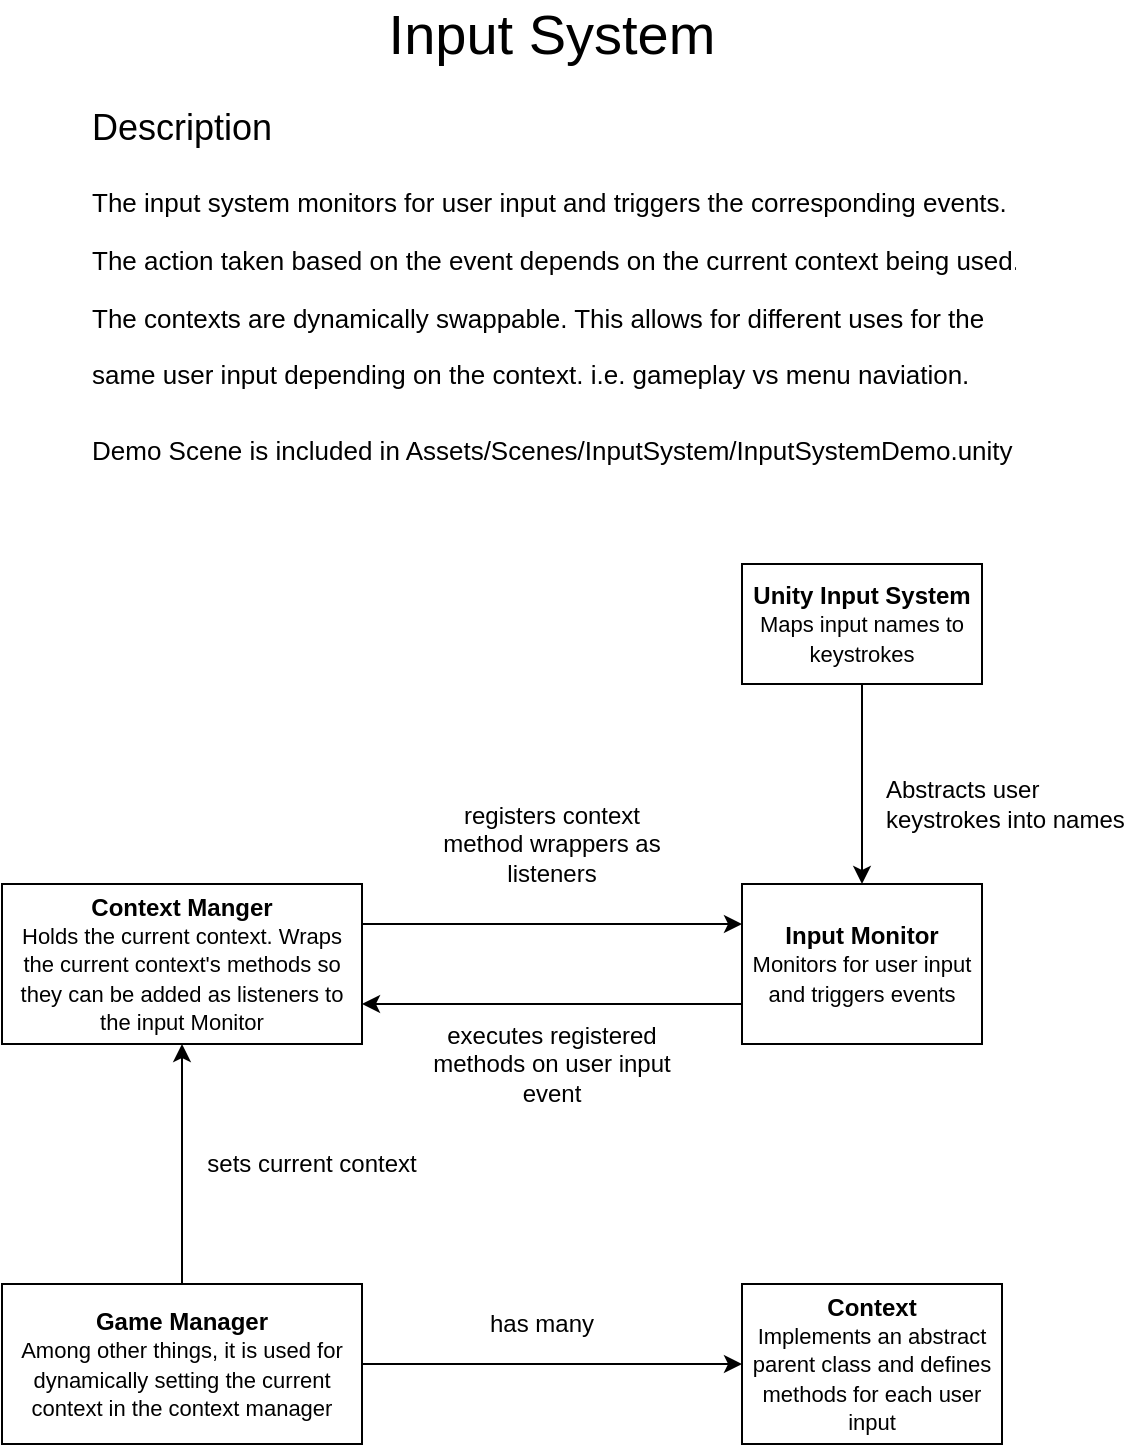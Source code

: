 <mxfile version="12.9.13" type="device"><diagram id="vDbRotYP-Z-mw8ITTHCB" name="Page-1"><mxGraphModel dx="1106" dy="853" grid="1" gridSize="10" guides="1" tooltips="1" connect="1" arrows="1" fold="1" page="1" pageScale="1" pageWidth="850" pageHeight="1100" math="0" shadow="0"><root><mxCell id="0"/><mxCell id="1" parent="0"/><mxCell id="2DmPghlqNCU9C4HrBxBf-1" value="&lt;font style=&quot;font-size: 28px&quot;&gt;Input System&lt;/font&gt;" style="text;html=1;strokeColor=none;fillColor=none;align=center;verticalAlign=middle;whiteSpace=wrap;rounded=0;" vertex="1" parent="1"><mxGeometry x="330" y="80" width="170" height="30" as="geometry"/></mxCell><mxCell id="2DmPghlqNCU9C4HrBxBf-2" value="&lt;h1&gt;&lt;span style=&quot;font-weight: 400&quot;&gt;&lt;font style=&quot;font-size: 18px&quot;&gt;Description&lt;/font&gt;&lt;/span&gt;&lt;/h1&gt;&lt;pre style=&quot;box-sizing: border-box ; font-size: 13px ; margin-top: 10px ; margin-bottom: 0px ; max-width: 100% ; line-height: 1.45 ; overflow: visible ; overflow-wrap: break-word&quot;&gt;&lt;font face=&quot;Helvetica&quot;&gt;The input system monitors for user input and triggers the corresponding events. &lt;/font&gt;&lt;/pre&gt;&lt;pre style=&quot;box-sizing: border-box ; font-size: 13px ; margin-top: 10px ; margin-bottom: 0px ; max-width: 100% ; line-height: 1.45 ; overflow: visible ; overflow-wrap: break-word&quot;&gt;&lt;font face=&quot;Helvetica&quot;&gt;The action taken based on the event depends on the current context being used.&lt;/font&gt;&lt;/pre&gt;&lt;pre style=&quot;box-sizing: border-box ; font-size: 13px ; margin-top: 10px ; margin-bottom: 0px ; max-width: 100% ; line-height: 1.45 ; overflow: visible ; overflow-wrap: break-word&quot;&gt;&lt;font face=&quot;Helvetica&quot;&gt;The contexts are dynamically swappable. This allows for different uses for the &lt;/font&gt;&lt;/pre&gt;&lt;pre style=&quot;box-sizing: border-box ; font-size: 13px ; margin-top: 10px ; margin-bottom: 0px ; max-width: 100% ; line-height: 1.45 ; overflow: visible ; overflow-wrap: break-word&quot;&gt;&lt;font face=&quot;Helvetica&quot;&gt;same user input depending on the context. i.e. gameplay vs menu naviation.&lt;br&gt;&lt;br&gt;Demo Scene is included in Assets/Scenes/InputSystem/InputSystemDemo.unity&lt;/font&gt;&lt;/pre&gt;" style="text;html=1;strokeColor=none;fillColor=none;spacing=5;spacingTop=-20;whiteSpace=wrap;overflow=hidden;rounded=0;" vertex="1" parent="1"><mxGeometry x="180" y="120" width="470" height="200" as="geometry"/></mxCell><mxCell id="2DmPghlqNCU9C4HrBxBf-3" value="&lt;b&gt;Unity Input System&lt;/b&gt;&lt;br&gt;&lt;font style=&quot;font-size: 11px&quot;&gt;Maps input names to keystrokes&lt;/font&gt;" style="rounded=0;whiteSpace=wrap;html=1;" vertex="1" parent="1"><mxGeometry x="510" y="360" width="120" height="60" as="geometry"/></mxCell><mxCell id="2DmPghlqNCU9C4HrBxBf-4" value="&lt;b&gt;Input Monitor&lt;/b&gt;&lt;br&gt;&lt;font style=&quot;font-size: 11px&quot;&gt;Monitors for user input and triggers events&lt;/font&gt;" style="rounded=0;whiteSpace=wrap;html=1;" vertex="1" parent="1"><mxGeometry x="510" y="520" width="120" height="80" as="geometry"/></mxCell><mxCell id="2DmPghlqNCU9C4HrBxBf-5" value="&lt;b&gt;Context Manger&lt;/b&gt;&lt;br&gt;&lt;font style=&quot;font-size: 11px&quot;&gt;Holds the current context. Wraps the current context's methods so they can be added as listeners to the input Monitor&lt;/font&gt;" style="rounded=0;whiteSpace=wrap;html=1;" vertex="1" parent="1"><mxGeometry x="140" y="520" width="180" height="80" as="geometry"/></mxCell><mxCell id="2DmPghlqNCU9C4HrBxBf-7" value="&lt;b&gt;Context&lt;/b&gt;&lt;br&gt;&lt;font style=&quot;font-size: 11px&quot;&gt;Implements an abstract parent class and defines methods for each user input&lt;/font&gt;" style="rounded=0;whiteSpace=wrap;html=1;" vertex="1" parent="1"><mxGeometry x="510" y="720" width="130" height="80" as="geometry"/></mxCell><mxCell id="2DmPghlqNCU9C4HrBxBf-9" value="&lt;b&gt;Game Manager&lt;/b&gt;&lt;br&gt;&lt;font style=&quot;font-size: 11px&quot;&gt;Among other things, it is used for dynamically setting the current context in the context manager&lt;/font&gt;" style="rounded=0;whiteSpace=wrap;html=1;" vertex="1" parent="1"><mxGeometry x="140" y="720" width="180" height="80" as="geometry"/></mxCell><mxCell id="2DmPghlqNCU9C4HrBxBf-11" value="" style="endArrow=classic;html=1;exitX=0.5;exitY=1;exitDx=0;exitDy=0;entryX=0.5;entryY=0;entryDx=0;entryDy=0;" edge="1" parent="1" source="2DmPghlqNCU9C4HrBxBf-3" target="2DmPghlqNCU9C4HrBxBf-4"><mxGeometry width="50" height="50" relative="1" as="geometry"><mxPoint x="605" y="480" as="sourcePoint"/><mxPoint x="655" y="430" as="targetPoint"/></mxGeometry></mxCell><mxCell id="2DmPghlqNCU9C4HrBxBf-13" value="" style="endArrow=classic;html=1;exitX=1;exitY=0.25;exitDx=0;exitDy=0;entryX=0;entryY=0.25;entryDx=0;entryDy=0;" edge="1" parent="1" source="2DmPghlqNCU9C4HrBxBf-5" target="2DmPghlqNCU9C4HrBxBf-4"><mxGeometry width="50" height="50" relative="1" as="geometry"><mxPoint x="460" y="650" as="sourcePoint"/><mxPoint x="510" y="600" as="targetPoint"/></mxGeometry></mxCell><mxCell id="2DmPghlqNCU9C4HrBxBf-14" value="registers context method wrappers as listeners" style="text;html=1;strokeColor=none;fillColor=none;align=center;verticalAlign=middle;whiteSpace=wrap;rounded=0;" vertex="1" parent="1"><mxGeometry x="350" y="490" width="130" height="20" as="geometry"/></mxCell><mxCell id="2DmPghlqNCU9C4HrBxBf-16" value="sets current context" style="text;html=1;strokeColor=none;fillColor=none;align=center;verticalAlign=middle;whiteSpace=wrap;rounded=0;" vertex="1" parent="1"><mxGeometry x="240" y="650" width="110" height="20" as="geometry"/></mxCell><mxCell id="2DmPghlqNCU9C4HrBxBf-18" value="has many" style="text;html=1;strokeColor=none;fillColor=none;align=center;verticalAlign=middle;whiteSpace=wrap;rounded=0;" vertex="1" parent="1"><mxGeometry x="380" y="730" width="60" height="20" as="geometry"/></mxCell><mxCell id="2DmPghlqNCU9C4HrBxBf-20" value="Abstracts user keystrokes into names" style="text;html=1;strokeColor=none;fillColor=none;align=left;verticalAlign=middle;whiteSpace=wrap;rounded=0;" vertex="1" parent="1"><mxGeometry x="580" y="470" width="130" height="20" as="geometry"/></mxCell><mxCell id="2DmPghlqNCU9C4HrBxBf-22" value="" style="endArrow=classic;html=1;entryX=0.5;entryY=1;entryDx=0;entryDy=0;exitX=0.5;exitY=0;exitDx=0;exitDy=0;" edge="1" parent="1" source="2DmPghlqNCU9C4HrBxBf-9" target="2DmPghlqNCU9C4HrBxBf-5"><mxGeometry width="50" height="50" relative="1" as="geometry"><mxPoint x="130" y="685" as="sourcePoint"/><mxPoint x="180" y="635" as="targetPoint"/></mxGeometry></mxCell><mxCell id="2DmPghlqNCU9C4HrBxBf-27" value="" style="endArrow=classic;html=1;exitX=1;exitY=0.5;exitDx=0;exitDy=0;entryX=0;entryY=0.5;entryDx=0;entryDy=0;" edge="1" parent="1" source="2DmPghlqNCU9C4HrBxBf-9" target="2DmPghlqNCU9C4HrBxBf-7"><mxGeometry width="50" height="50" relative="1" as="geometry"><mxPoint x="390" y="610" as="sourcePoint"/><mxPoint x="440" y="560" as="targetPoint"/></mxGeometry></mxCell><mxCell id="2DmPghlqNCU9C4HrBxBf-28" value="" style="endArrow=classic;html=1;exitX=0;exitY=0.75;exitDx=0;exitDy=0;entryX=1;entryY=0.75;entryDx=0;entryDy=0;" edge="1" parent="1" source="2DmPghlqNCU9C4HrBxBf-4" target="2DmPghlqNCU9C4HrBxBf-5"><mxGeometry width="50" height="50" relative="1" as="geometry"><mxPoint x="390" y="610" as="sourcePoint"/><mxPoint x="440" y="560" as="targetPoint"/></mxGeometry></mxCell><mxCell id="2DmPghlqNCU9C4HrBxBf-29" value="executes registered methods on user input event" style="text;html=1;strokeColor=none;fillColor=none;align=center;verticalAlign=middle;whiteSpace=wrap;rounded=0;" vertex="1" parent="1"><mxGeometry x="350" y="590" width="130" height="40" as="geometry"/></mxCell></root></mxGraphModel></diagram></mxfile>